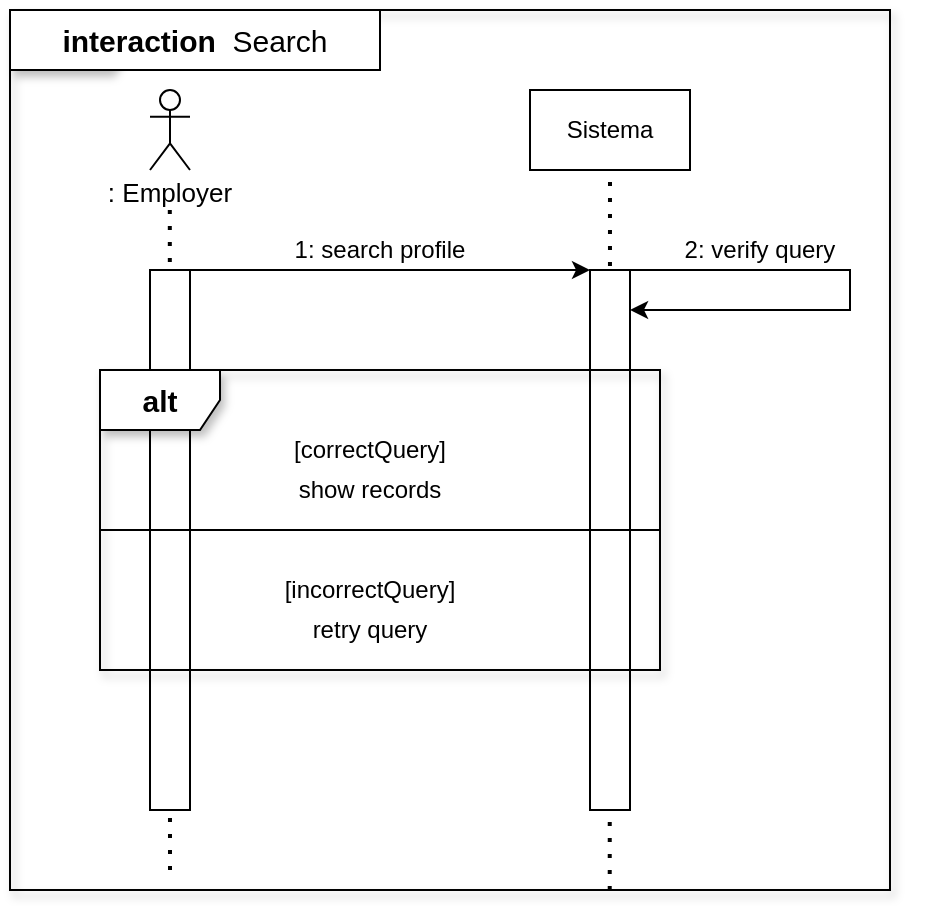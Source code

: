 <mxfile version="20.0.4" type="device"><diagram id="PU6SobVo_ufa3v3X2wY4" name="Page-1"><mxGraphModel dx="936" dy="499" grid="1" gridSize="10" guides="1" tooltips="1" connect="1" arrows="1" fold="1" page="1" pageScale="1" pageWidth="850" pageHeight="1100" math="0" shadow="0"><root><mxCell id="0"/><mxCell id="1" parent="0"/><mxCell id="0u8GWCjS2Z_QD30V9p06-1" value="Login" style="shape=umlFrame;whiteSpace=wrap;html=1;fontSize=15;shadow=1;" parent="1" vertex="1"><mxGeometry x="150" y="210" width="440" height="440" as="geometry"/></mxCell><mxCell id="0u8GWCjS2Z_QD30V9p06-2" value="" style="endArrow=none;dashed=1;html=1;dashPattern=1 3;strokeWidth=2;rounded=0;entryX=0.5;entryY=1;entryDx=0;entryDy=0;" parent="1" target="0u8GWCjS2Z_QD30V9p06-6" edge="1"><mxGeometry width="50" height="50" relative="1" as="geometry"><mxPoint x="449.86" y="650" as="sourcePoint"/><mxPoint x="449.76" y="320.0" as="targetPoint"/></mxGeometry></mxCell><mxCell id="0u8GWCjS2Z_QD30V9p06-3" value="" style="endArrow=none;dashed=1;html=1;dashPattern=1 3;strokeWidth=2;rounded=0;" parent="1" edge="1"><mxGeometry width="50" height="50" relative="1" as="geometry"><mxPoint x="230" y="640" as="sourcePoint"/><mxPoint x="229.9" y="310" as="targetPoint"/></mxGeometry></mxCell><mxCell id="0u8GWCjS2Z_QD30V9p06-4" value="" style="rounded=0;whiteSpace=wrap;html=1;rotation=90;" parent="1" vertex="1"><mxGeometry x="95" y="465" width="270" height="20" as="geometry"/></mxCell><mxCell id="0u8GWCjS2Z_QD30V9p06-5" value="" style="shape=umlActor;verticalLabelPosition=bottom;verticalAlign=top;html=1;outlineConnect=0;" parent="1" vertex="1"><mxGeometry x="220" y="250" width="20" height="40" as="geometry"/></mxCell><mxCell id="0u8GWCjS2Z_QD30V9p06-6" value="Sistema" style="rounded=0;whiteSpace=wrap;html=1;" parent="1" vertex="1"><mxGeometry x="410" y="250" width="80" height="40" as="geometry"/></mxCell><mxCell id="0u8GWCjS2Z_QD30V9p06-7" value="" style="endArrow=classic;html=1;rounded=0;entryX=0;entryY=1;entryDx=0;entryDy=0;" parent="1" target="0u8GWCjS2Z_QD30V9p06-8" edge="1"><mxGeometry width="50" height="50" relative="1" as="geometry"><mxPoint x="230" y="340" as="sourcePoint"/><mxPoint x="410" y="340" as="targetPoint"/></mxGeometry></mxCell><mxCell id="0u8GWCjS2Z_QD30V9p06-8" value="" style="rounded=0;whiteSpace=wrap;html=1;rotation=90;" parent="1" vertex="1"><mxGeometry x="315" y="465" width="270" height="20" as="geometry"/></mxCell><mxCell id="0u8GWCjS2Z_QD30V9p06-9" value="1: search profile" style="text;html=1;strokeColor=none;fillColor=none;align=center;verticalAlign=middle;whiteSpace=wrap;rounded=0;" parent="1" vertex="1"><mxGeometry x="240" y="320" width="190" height="20" as="geometry"/></mxCell><mxCell id="0u8GWCjS2Z_QD30V9p06-19" value="&lt;font style=&quot;font-size: 13px;&quot;&gt;: Employer&lt;/font&gt;" style="text;html=1;strokeColor=none;fillColor=none;align=center;verticalAlign=middle;whiteSpace=wrap;rounded=0;shadow=0;sketch=0;fontSize=15;" parent="1" vertex="1"><mxGeometry x="190" y="290" width="80" height="20" as="geometry"/></mxCell><mxCell id="0u8GWCjS2Z_QD30V9p06-21" value="&lt;b&gt;interaction&amp;nbsp;&lt;/b&gt;&amp;nbsp;Search" style="rounded=0;whiteSpace=wrap;html=1;shadow=0;sketch=0;fontSize=15;" parent="1" vertex="1"><mxGeometry x="150" y="210" width="185" height="30" as="geometry"/></mxCell><mxCell id="alplLk0zO2wSrPrMrKMD-2" value="" style="endArrow=classic;html=1;rounded=0;entryX=0.148;entryY=-0.002;entryDx=0;entryDy=0;entryPerimeter=0;" edge="1" parent="1"><mxGeometry width="50" height="50" relative="1" as="geometry"><mxPoint x="460" y="340" as="sourcePoint"/><mxPoint x="460.04" y="359.96" as="targetPoint"/><Array as="points"><mxPoint x="570" y="340"/><mxPoint x="570" y="360"/></Array></mxGeometry></mxCell><mxCell id="alplLk0zO2wSrPrMrKMD-3" value="&lt;font style=&quot;font-size: 12px;&quot;&gt;2: verify &lt;/font&gt;&lt;font style=&quot;font-size: 12px;&quot;&gt;query&lt;/font&gt;" style="text;html=1;strokeColor=none;fillColor=none;align=center;verticalAlign=middle;whiteSpace=wrap;rounded=0;" vertex="1" parent="1"><mxGeometry x="430" y="320" width="190" height="20" as="geometry"/></mxCell><mxCell id="alplLk0zO2wSrPrMrKMD-11" value="&lt;b&gt;&lt;font style=&quot;font-size: 15px;&quot;&gt;alt&lt;/font&gt;&lt;/b&gt;" style="shape=umlFrame;whiteSpace=wrap;html=1;shadow=1;" vertex="1" parent="1"><mxGeometry x="195" y="390" width="280" height="150" as="geometry"/></mxCell><mxCell id="alplLk0zO2wSrPrMrKMD-12" value="" style="line;strokeWidth=1;fillColor=none;align=left;verticalAlign=middle;spacingTop=-1;spacingLeft=3;spacingRight=3;rotatable=0;labelPosition=right;points=[];portConstraint=eastwest;" vertex="1" parent="1"><mxGeometry x="195" y="466" width="280" height="8" as="geometry"/></mxCell><mxCell id="alplLk0zO2wSrPrMrKMD-13" value="[correctQuery]" style="text;html=1;strokeColor=none;fillColor=none;align=center;verticalAlign=middle;whiteSpace=wrap;rounded=0;" vertex="1" parent="1"><mxGeometry x="235" y="420" width="190" height="20" as="geometry"/></mxCell><mxCell id="alplLk0zO2wSrPrMrKMD-14" value="[incorrectQuery]" style="text;html=1;strokeColor=none;fillColor=none;align=center;verticalAlign=middle;whiteSpace=wrap;rounded=0;" vertex="1" parent="1"><mxGeometry x="235" y="490" width="190" height="20" as="geometry"/></mxCell><mxCell id="alplLk0zO2wSrPrMrKMD-15" value="show records" style="text;html=1;strokeColor=none;fillColor=none;align=center;verticalAlign=middle;whiteSpace=wrap;rounded=0;" vertex="1" parent="1"><mxGeometry x="235" y="440" width="190" height="20" as="geometry"/></mxCell><mxCell id="alplLk0zO2wSrPrMrKMD-16" value="retry query" style="text;html=1;strokeColor=none;fillColor=none;align=center;verticalAlign=middle;whiteSpace=wrap;rounded=0;" vertex="1" parent="1"><mxGeometry x="235" y="510" width="190" height="20" as="geometry"/></mxCell></root></mxGraphModel></diagram></mxfile>